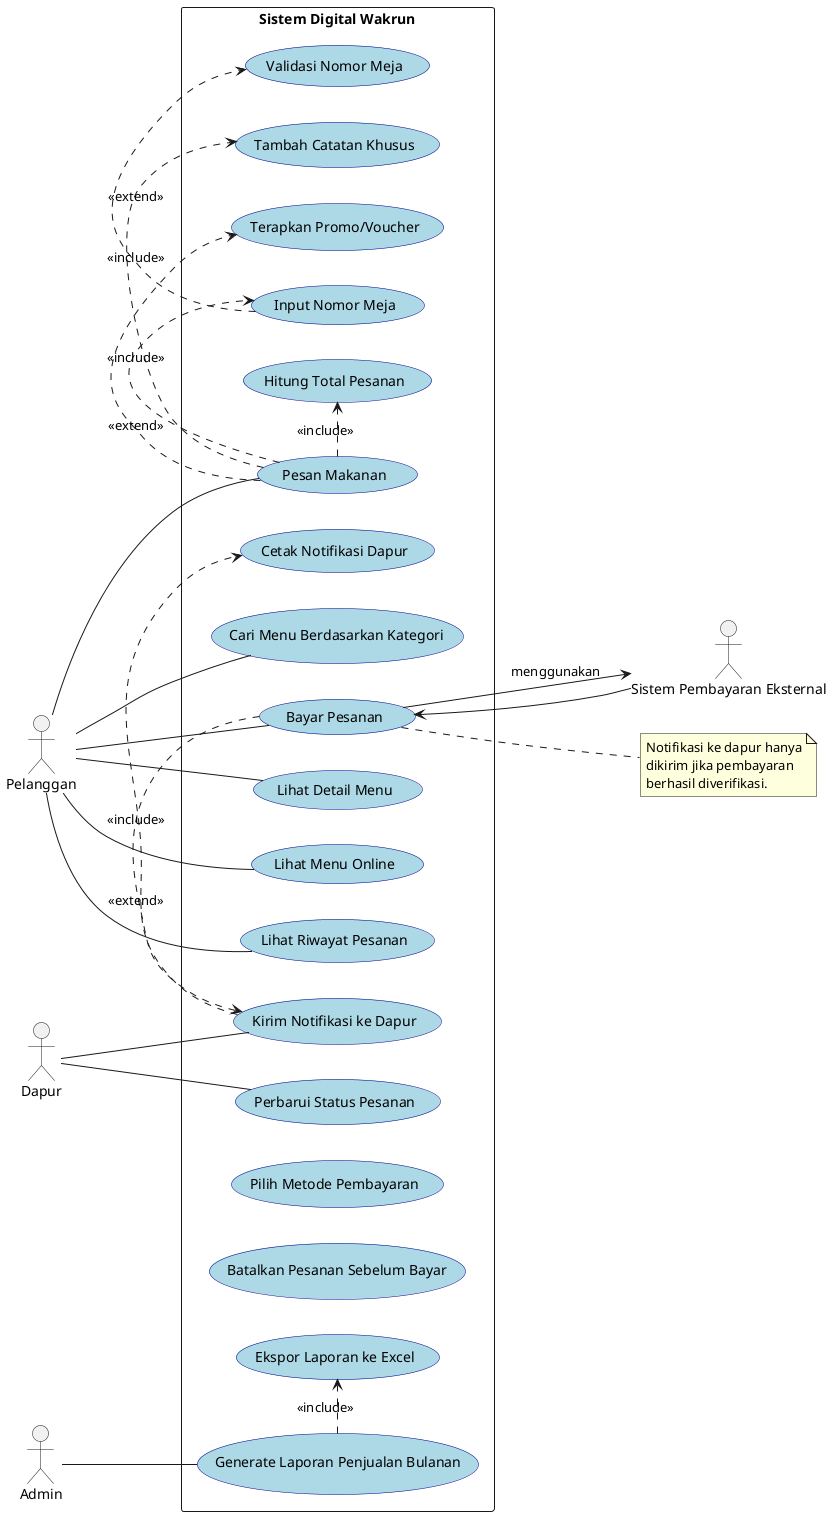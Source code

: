 @startuml
left to right direction
skinparam usecase {
  BackgroundColor LightBlue
  BorderColor DarkBlue
}

actor "Pelanggan" as Customer
actor "Dapur" as Kitchen
actor "Admin" as Admin
actor "Sistem Pembayaran Eksternal" as PaymentGateway

rectangle "Sistem Digital Wakrun" {
  (Lihat Menu Online)
  (Cari Menu Berdasarkan Kategori)
  (Lihat Detail Menu)
  (Input Nomor Meja)
  (Validasi Nomor Meja)
  (Pesan Makanan)
  (Tambah Catatan Khusus)
  (Terapkan Promo/Voucher)
  (Hitung Total Pesanan)
  (Pilih Metode Pembayaran)
  (Bayar Pesanan)
  (Batalkan Pesanan Sebelum Bayar)
  (Lihat Riwayat Pesanan)
  (Kirim Notifikasi ke Dapur)
  (Perbarui Status Pesanan)
  (Cetak Notifikasi Dapur)
  (Generate Laporan Penjualan Bulanan)
  (Ekspor Laporan ke Excel)
}

' Relasi Utama
Customer -- (Lihat Menu Online)
Customer -- (Cari Menu Berdasarkan Kategori)
Customer -- (Lihat Detail Menu)
Customer -- (Pesan Makanan)
Customer -- (Lihat Riwayat Pesanan)

' Include (wajib)
(Pesan Makanan) .> (Input Nomor Meja) : <<include>>
(Input Nomor Meja) .> (Validasi Nomor Meja) : <<include>>
(Pesan Makanan) .> (Hitung Total Pesanan) : <<include>>

' Extend (opsional/kondisional)
(Pesan Makanan) .> (Tambah Catatan Khusus) : <<extend>>
(Pesan Makanan) .> (Terapkan Promo/Voucher) : <<extend>>
(Bayar Pesanan) .> (Kirim Notifikasi ke Dapur) : <<extend>>
(Kirim Notifikasi ke Dapur) .> (Cetak Notifikasi Dapur) : <<include>>

' Aktor lain
Customer -- (Bayar Pesanan)
(Bayar Pesanan) --> PaymentGateway : menggunakan
PaymentGateway --> (Bayar Pesanan)

Kitchen -- (Perbarui Status Pesanan)
Kitchen -- (Kirim Notifikasi ke Dapur)

Admin -- (Generate Laporan Penjualan Bulanan)
(Generate Laporan Penjualan Bulanan) .> (Ekspor Laporan ke Excel) : <<include>>

' Catatan: Notifikasi hanya dikirim jika pembayaran sukses
note right of (Bayar Pesanan)
  Notifikasi ke dapur hanya
  dikirim jika pembayaran
  berhasil diverifikasi.
end note
@enduml